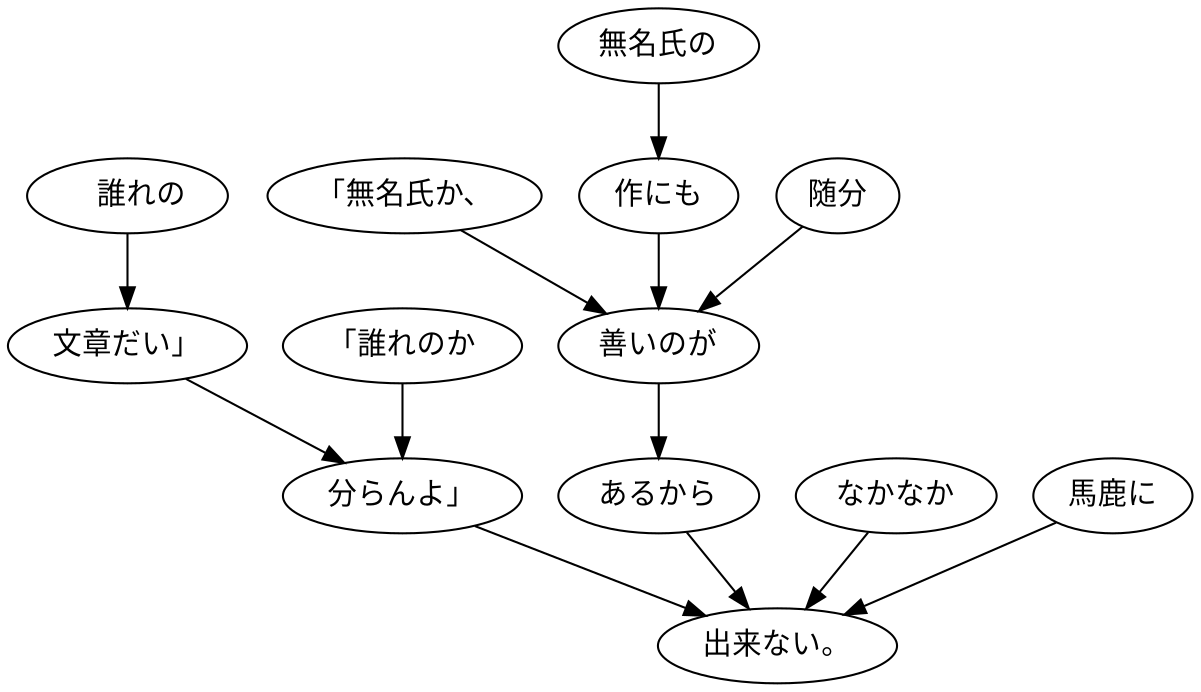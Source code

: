 digraph graph961 {
	node0 [label="　誰れの"];
	node1 [label="文章だい」"];
	node2 [label="「誰れのか"];
	node3 [label="分らんよ」"];
	node4 [label="「無名氏か、"];
	node5 [label="無名氏の"];
	node6 [label="作にも"];
	node7 [label="随分"];
	node8 [label="善いのが"];
	node9 [label="あるから"];
	node10 [label="なかなか"];
	node11 [label="馬鹿に"];
	node12 [label="出来ない。"];
	node0 -> node1;
	node1 -> node3;
	node2 -> node3;
	node3 -> node12;
	node4 -> node8;
	node5 -> node6;
	node6 -> node8;
	node7 -> node8;
	node8 -> node9;
	node9 -> node12;
	node10 -> node12;
	node11 -> node12;
}

